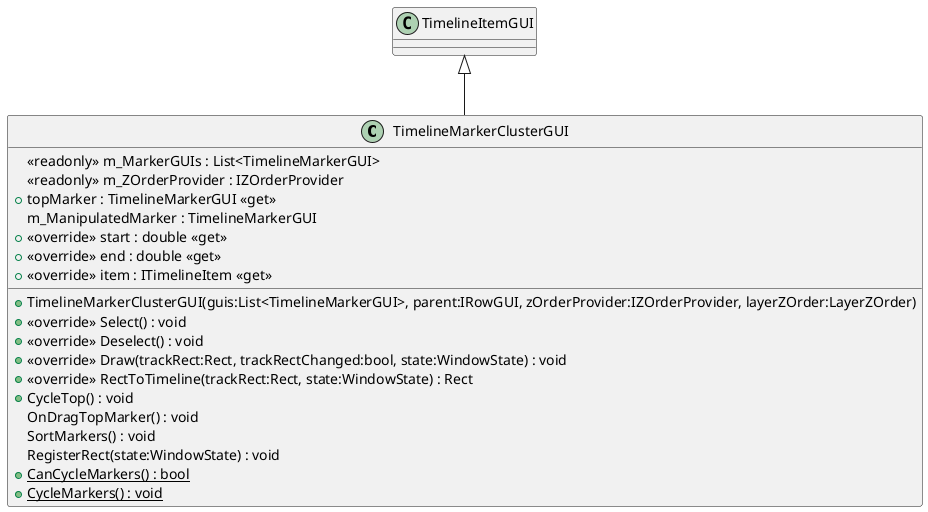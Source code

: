 @startuml
class TimelineMarkerClusterGUI {
    <<readonly>> m_MarkerGUIs : List<TimelineMarkerGUI>
    <<readonly>> m_ZOrderProvider : IZOrderProvider
    + topMarker : TimelineMarkerGUI <<get>>
    m_ManipulatedMarker : TimelineMarkerGUI
    + TimelineMarkerClusterGUI(guis:List<TimelineMarkerGUI>, parent:IRowGUI, zOrderProvider:IZOrderProvider, layerZOrder:LayerZOrder)
    + <<override>> start : double <<get>>
    + <<override>> end : double <<get>>
    + <<override>> item : ITimelineItem <<get>>
    + <<override>> Select() : void
    + <<override>> Deselect() : void
    + <<override>> Draw(trackRect:Rect, trackRectChanged:bool, state:WindowState) : void
    + <<override>> RectToTimeline(trackRect:Rect, state:WindowState) : Rect
    + CycleTop() : void
    OnDragTopMarker() : void
    SortMarkers() : void
    RegisterRect(state:WindowState) : void
    + {static} CanCycleMarkers() : bool
    + {static} CycleMarkers() : void
}
TimelineItemGUI <|-- TimelineMarkerClusterGUI
@enduml
